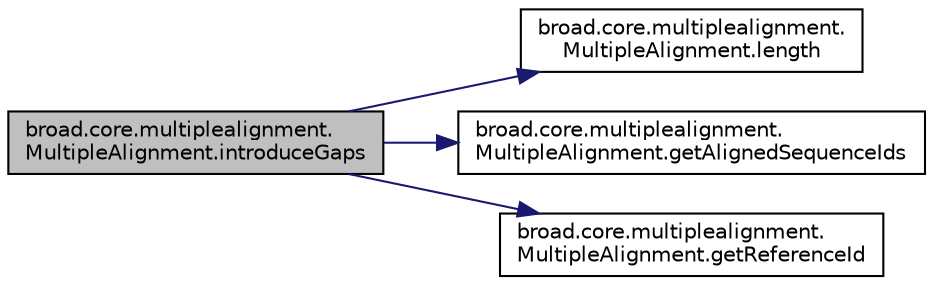 digraph "broad.core.multiplealignment.MultipleAlignment.introduceGaps"
{
  edge [fontname="Helvetica",fontsize="10",labelfontname="Helvetica",labelfontsize="10"];
  node [fontname="Helvetica",fontsize="10",shape=record];
  rankdir="LR";
  Node1 [label="broad.core.multiplealignment.\lMultipleAlignment.introduceGaps",height=0.2,width=0.4,color="black", fillcolor="grey75", style="filled" fontcolor="black"];
  Node1 -> Node2 [color="midnightblue",fontsize="10",style="solid"];
  Node2 [label="broad.core.multiplealignment.\lMultipleAlignment.length",height=0.2,width=0.4,color="black", fillcolor="white", style="filled",URL="$classbroad_1_1core_1_1multiplealignment_1_1_multiple_alignment.html#a513a01a3a33806fa00494ce890cacf61"];
  Node1 -> Node3 [color="midnightblue",fontsize="10",style="solid"];
  Node3 [label="broad.core.multiplealignment.\lMultipleAlignment.getAlignedSequenceIds",height=0.2,width=0.4,color="black", fillcolor="white", style="filled",URL="$classbroad_1_1core_1_1multiplealignment_1_1_multiple_alignment.html#a23b43077f9943897e9389ddc4f403d81"];
  Node1 -> Node4 [color="midnightblue",fontsize="10",style="solid"];
  Node4 [label="broad.core.multiplealignment.\lMultipleAlignment.getReferenceId",height=0.2,width=0.4,color="black", fillcolor="white", style="filled",URL="$classbroad_1_1core_1_1multiplealignment_1_1_multiple_alignment.html#aae72327f5ed0497dd4c97e6a40c85b6a"];
}
